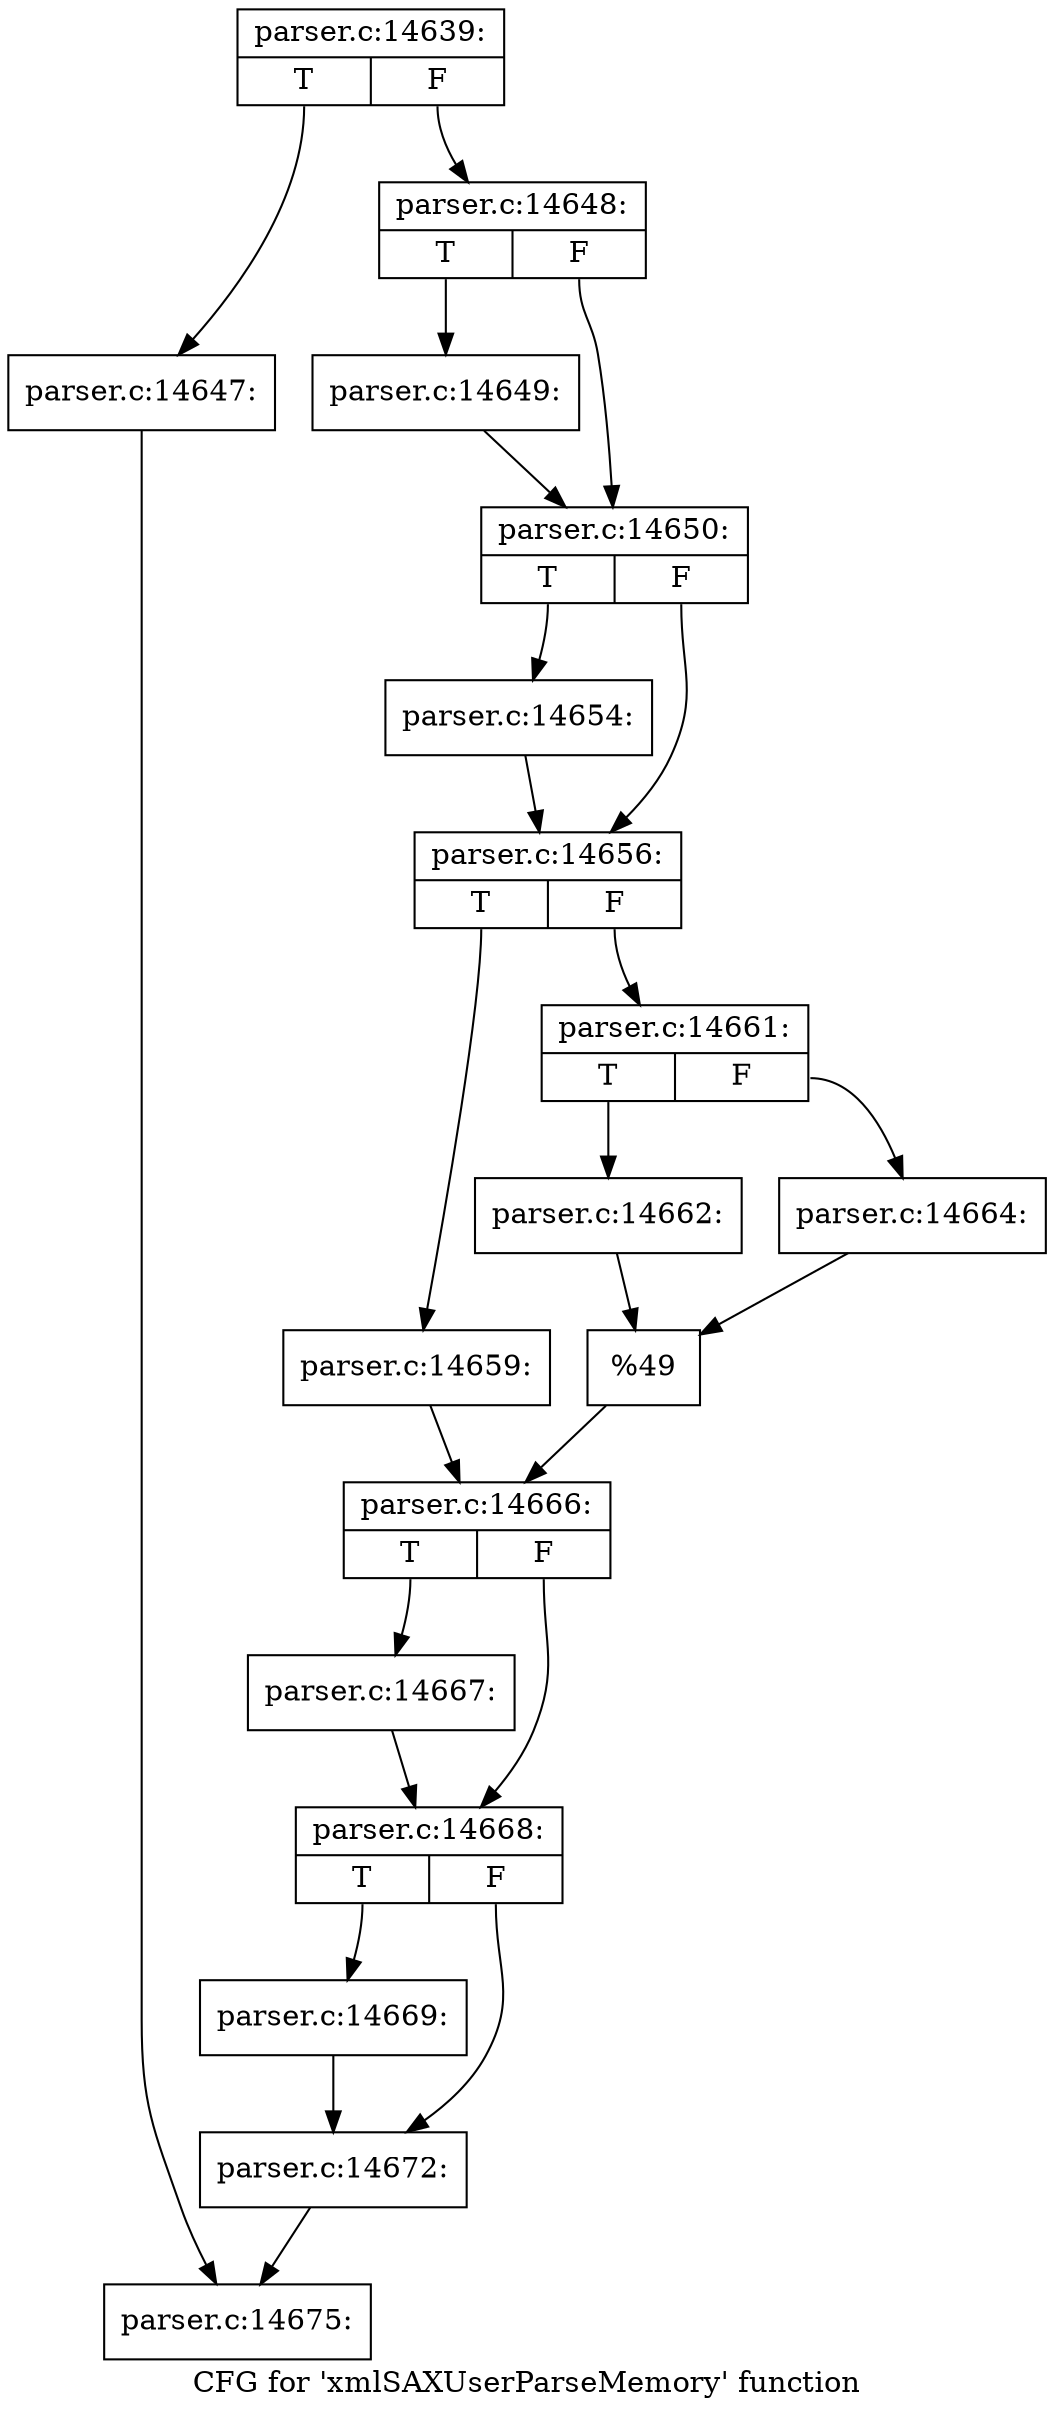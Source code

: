 digraph "CFG for 'xmlSAXUserParseMemory' function" {
	label="CFG for 'xmlSAXUserParseMemory' function";

	Node0x49fea90 [shape=record,label="{parser.c:14639:|{<s0>T|<s1>F}}"];
	Node0x49fea90:s0 -> Node0x4a00440;
	Node0x49fea90:s1 -> Node0x4a00490;
	Node0x4a00440 [shape=record,label="{parser.c:14647:}"];
	Node0x4a00440 -> Node0x49f5f50;
	Node0x4a00490 [shape=record,label="{parser.c:14648:|{<s0>T|<s1>F}}"];
	Node0x4a00490:s0 -> Node0x4a00990;
	Node0x4a00490:s1 -> Node0x4a009e0;
	Node0x4a00990 [shape=record,label="{parser.c:14649:}"];
	Node0x4a00990 -> Node0x4a009e0;
	Node0x4a009e0 [shape=record,label="{parser.c:14650:|{<s0>T|<s1>F}}"];
	Node0x4a009e0:s0 -> Node0x4a01680;
	Node0x4a009e0:s1 -> Node0x4a016d0;
	Node0x4a01680 [shape=record,label="{parser.c:14654:}"];
	Node0x4a01680 -> Node0x4a016d0;
	Node0x4a016d0 [shape=record,label="{parser.c:14656:|{<s0>T|<s1>F}}"];
	Node0x4a016d0:s0 -> Node0x4a01eb0;
	Node0x4a016d0:s1 -> Node0x4a01f50;
	Node0x4a01eb0 [shape=record,label="{parser.c:14659:}"];
	Node0x4a01eb0 -> Node0x4a01f00;
	Node0x4a01f50 [shape=record,label="{parser.c:14661:|{<s0>T|<s1>F}}"];
	Node0x4a01f50:s0 -> Node0x4a024f0;
	Node0x4a01f50:s1 -> Node0x4a02590;
	Node0x4a024f0 [shape=record,label="{parser.c:14662:}"];
	Node0x4a024f0 -> Node0x4a02540;
	Node0x4a02590 [shape=record,label="{parser.c:14664:}"];
	Node0x4a02590 -> Node0x4a02540;
	Node0x4a02540 [shape=record,label="{%49}"];
	Node0x4a02540 -> Node0x4a01f00;
	Node0x4a01f00 [shape=record,label="{parser.c:14666:|{<s0>T|<s1>F}}"];
	Node0x4a01f00:s0 -> Node0x4a02f70;
	Node0x4a01f00:s1 -> Node0x4a02fc0;
	Node0x4a02f70 [shape=record,label="{parser.c:14667:}"];
	Node0x4a02f70 -> Node0x4a02fc0;
	Node0x4a02fc0 [shape=record,label="{parser.c:14668:|{<s0>T|<s1>F}}"];
	Node0x4a02fc0:s0 -> Node0x4a03580;
	Node0x4a02fc0:s1 -> Node0x4a035d0;
	Node0x4a03580 [shape=record,label="{parser.c:14669:}"];
	Node0x4a03580 -> Node0x4a035d0;
	Node0x4a035d0 [shape=record,label="{parser.c:14672:}"];
	Node0x4a035d0 -> Node0x49f5f50;
	Node0x49f5f50 [shape=record,label="{parser.c:14675:}"];
}
